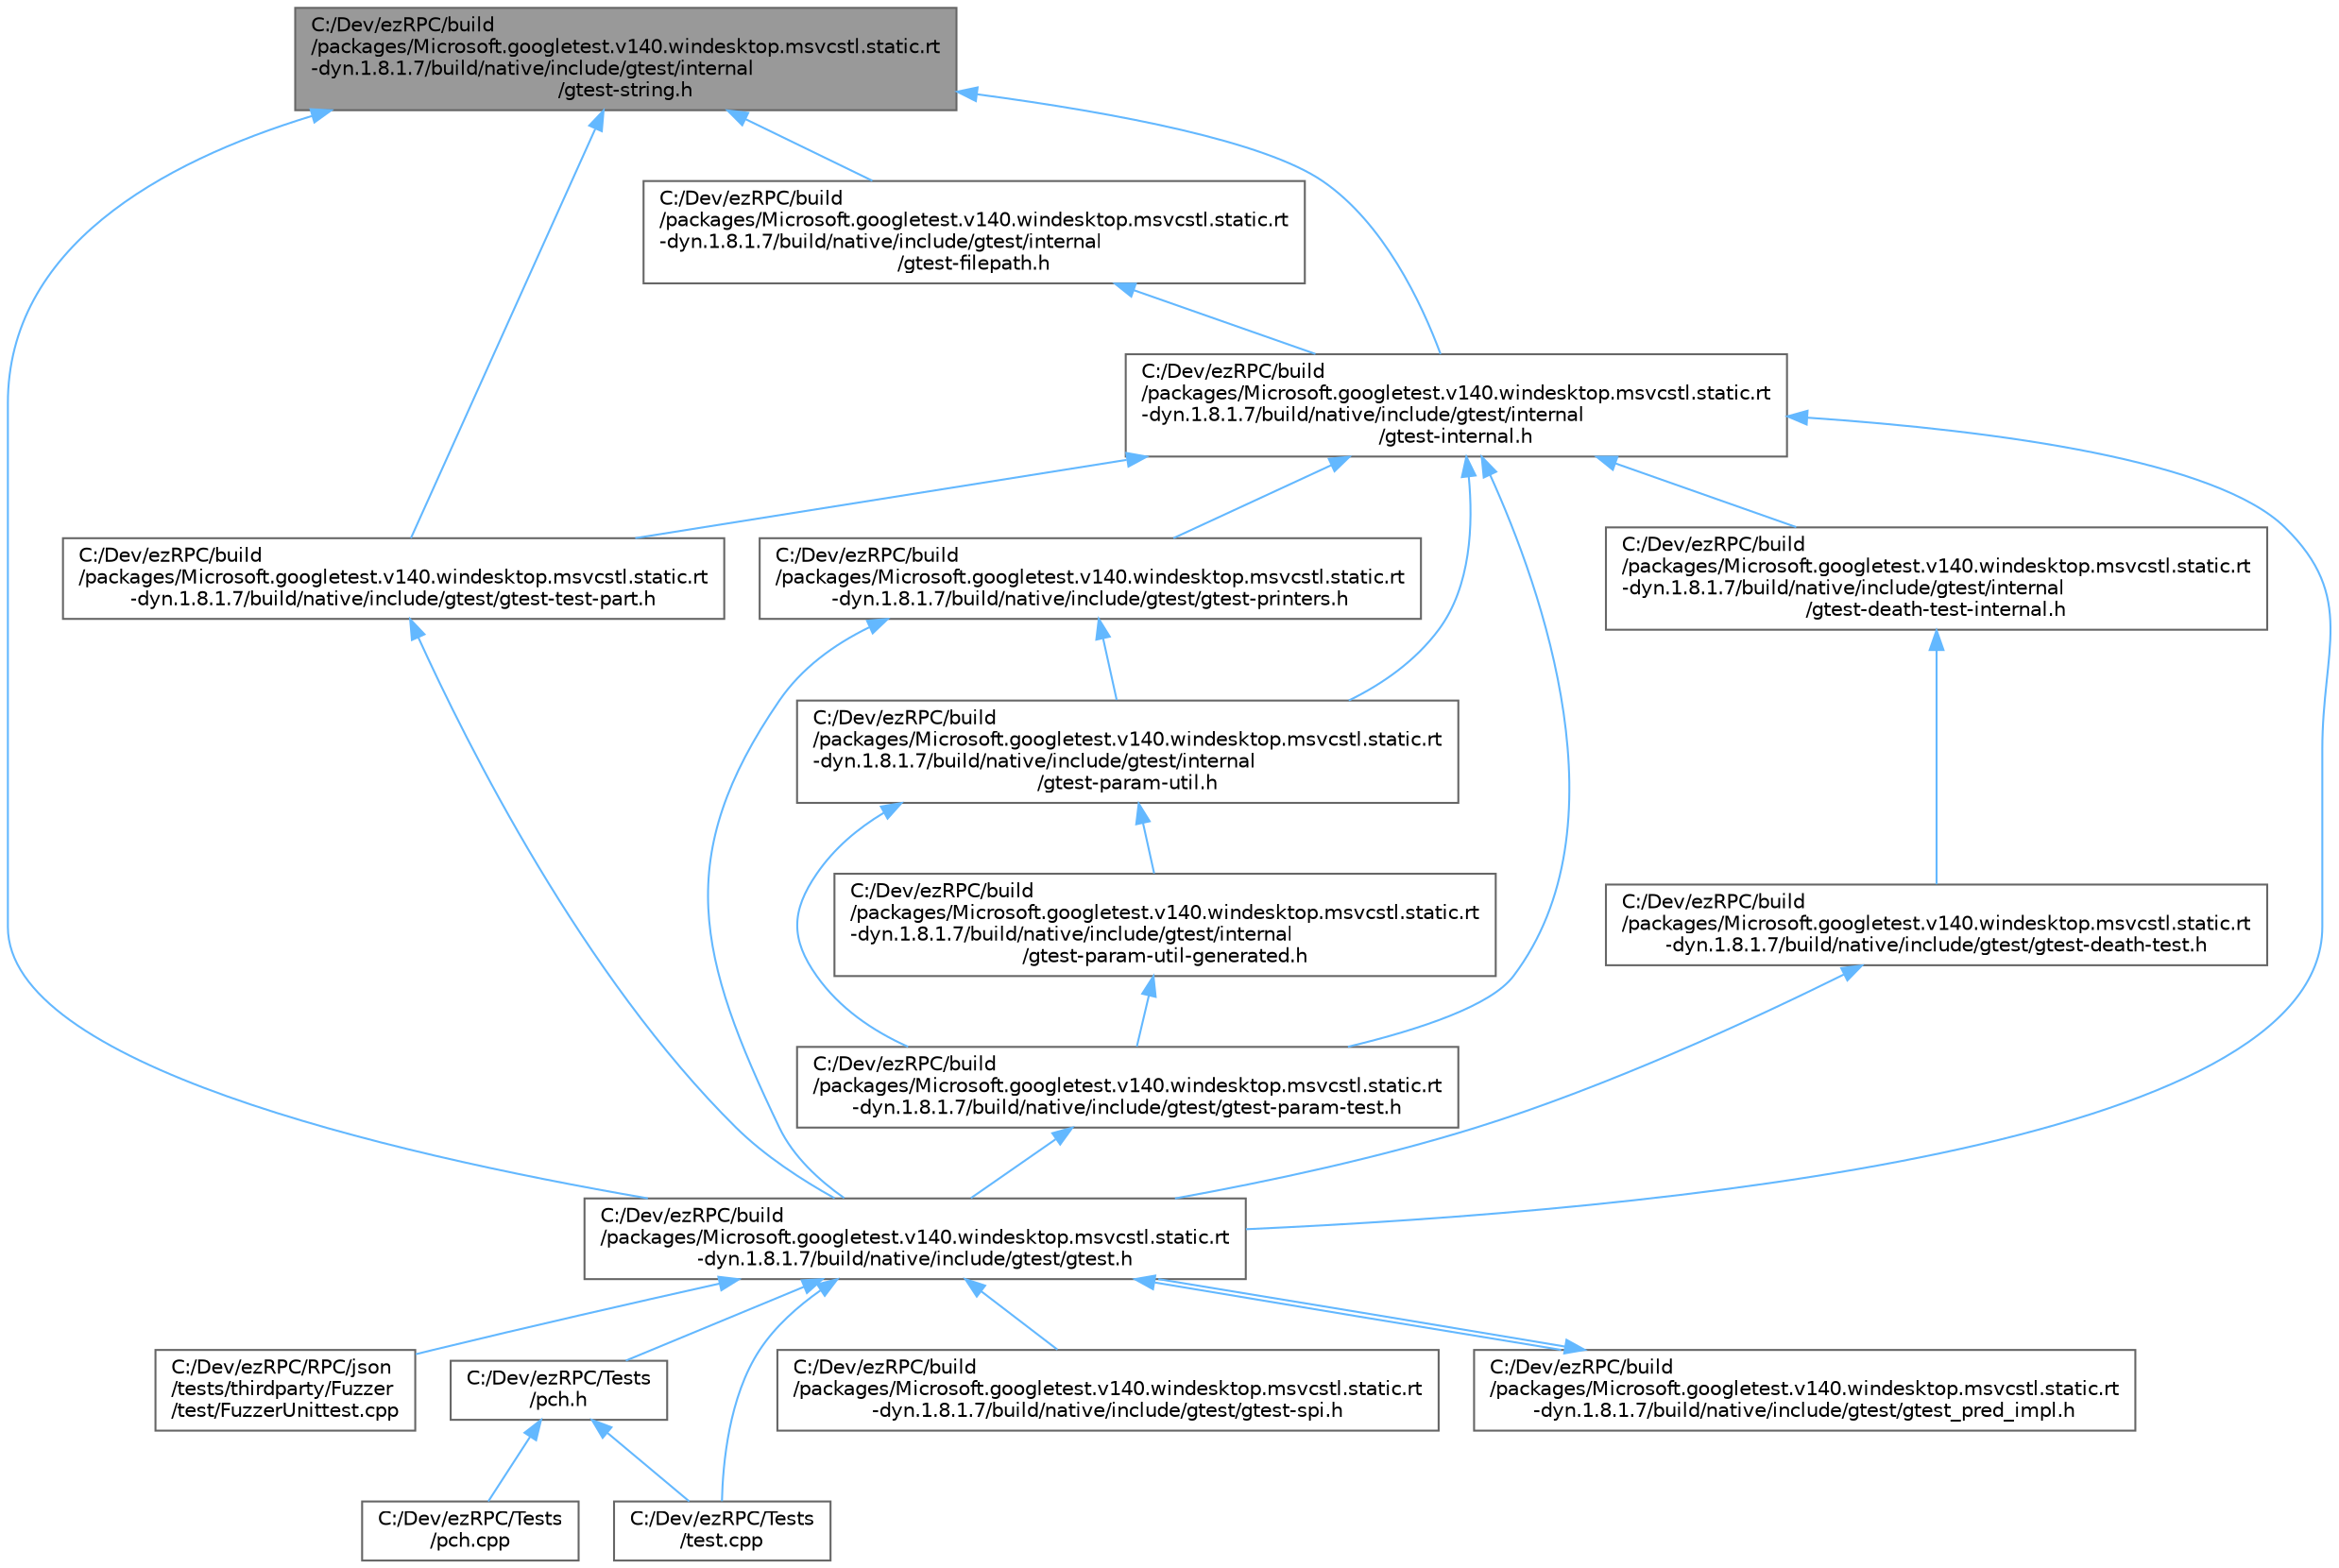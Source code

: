 digraph "C:/Dev/ezRPC/build/packages/Microsoft.googletest.v140.windesktop.msvcstl.static.rt-dyn.1.8.1.7/build/native/include/gtest/internal/gtest-string.h"
{
 // LATEX_PDF_SIZE
  bgcolor="transparent";
  edge [fontname=Helvetica,fontsize=10,labelfontname=Helvetica,labelfontsize=10];
  node [fontname=Helvetica,fontsize=10,shape=box,height=0.2,width=0.4];
  Node1 [id="Node000001",label="C:/Dev/ezRPC/build\l/packages/Microsoft.googletest.v140.windesktop.msvcstl.static.rt\l-dyn.1.8.1.7/build/native/include/gtest/internal\l/gtest-string.h",height=0.2,width=0.4,color="gray40", fillcolor="grey60", style="filled", fontcolor="black",tooltip=" "];
  Node1 -> Node2 [id="edge1_Node000001_Node000002",dir="back",color="steelblue1",style="solid",tooltip=" "];
  Node2 [id="Node000002",label="C:/Dev/ezRPC/build\l/packages/Microsoft.googletest.v140.windesktop.msvcstl.static.rt\l-dyn.1.8.1.7/build/native/include/gtest/gtest-test-part.h",height=0.2,width=0.4,color="grey40", fillcolor="white", style="filled",URL="$gtest-test-part_8h.html",tooltip=" "];
  Node2 -> Node3 [id="edge2_Node000002_Node000003",dir="back",color="steelblue1",style="solid",tooltip=" "];
  Node3 [id="Node000003",label="C:/Dev/ezRPC/build\l/packages/Microsoft.googletest.v140.windesktop.msvcstl.static.rt\l-dyn.1.8.1.7/build/native/include/gtest/gtest.h",height=0.2,width=0.4,color="grey40", fillcolor="white", style="filled",URL="$gtest_8h.html",tooltip=" "];
  Node3 -> Node4 [id="edge3_Node000003_Node000004",dir="back",color="steelblue1",style="solid",tooltip=" "];
  Node4 [id="Node000004",label="C:/Dev/ezRPC/RPC/json\l/tests/thirdparty/Fuzzer\l/test/FuzzerUnittest.cpp",height=0.2,width=0.4,color="grey40", fillcolor="white", style="filled",URL="$_fuzzer_unittest_8cpp.html",tooltip=" "];
  Node3 -> Node5 [id="edge4_Node000003_Node000005",dir="back",color="steelblue1",style="solid",tooltip=" "];
  Node5 [id="Node000005",label="C:/Dev/ezRPC/Tests\l/pch.h",height=0.2,width=0.4,color="grey40", fillcolor="white", style="filled",URL="$_tests_2pch_8h.html",tooltip=" "];
  Node5 -> Node6 [id="edge5_Node000005_Node000006",dir="back",color="steelblue1",style="solid",tooltip=" "];
  Node6 [id="Node000006",label="C:/Dev/ezRPC/Tests\l/pch.cpp",height=0.2,width=0.4,color="grey40", fillcolor="white", style="filled",URL="$_tests_2pch_8cpp.html",tooltip=" "];
  Node5 -> Node7 [id="edge6_Node000005_Node000007",dir="back",color="steelblue1",style="solid",tooltip=" "];
  Node7 [id="Node000007",label="C:/Dev/ezRPC/Tests\l/test.cpp",height=0.2,width=0.4,color="grey40", fillcolor="white", style="filled",URL="$_tests_2test_8cpp.html",tooltip=" "];
  Node3 -> Node7 [id="edge7_Node000003_Node000007",dir="back",color="steelblue1",style="solid",tooltip=" "];
  Node3 -> Node8 [id="edge8_Node000003_Node000008",dir="back",color="steelblue1",style="solid",tooltip=" "];
  Node8 [id="Node000008",label="C:/Dev/ezRPC/build\l/packages/Microsoft.googletest.v140.windesktop.msvcstl.static.rt\l-dyn.1.8.1.7/build/native/include/gtest/gtest-spi.h",height=0.2,width=0.4,color="grey40", fillcolor="white", style="filled",URL="$gtest-spi_8h.html",tooltip=" "];
  Node3 -> Node9 [id="edge9_Node000003_Node000009",dir="back",color="steelblue1",style="solid",tooltip=" "];
  Node9 [id="Node000009",label="C:/Dev/ezRPC/build\l/packages/Microsoft.googletest.v140.windesktop.msvcstl.static.rt\l-dyn.1.8.1.7/build/native/include/gtest/gtest_pred_impl.h",height=0.2,width=0.4,color="grey40", fillcolor="white", style="filled",URL="$gtest__pred__impl_8h.html",tooltip=" "];
  Node9 -> Node3 [id="edge10_Node000009_Node000003",dir="back",color="steelblue1",style="solid",tooltip=" "];
  Node1 -> Node3 [id="edge11_Node000001_Node000003",dir="back",color="steelblue1",style="solid",tooltip=" "];
  Node1 -> Node10 [id="edge12_Node000001_Node000010",dir="back",color="steelblue1",style="solid",tooltip=" "];
  Node10 [id="Node000010",label="C:/Dev/ezRPC/build\l/packages/Microsoft.googletest.v140.windesktop.msvcstl.static.rt\l-dyn.1.8.1.7/build/native/include/gtest/internal\l/gtest-filepath.h",height=0.2,width=0.4,color="grey40", fillcolor="white", style="filled",URL="$gtest-filepath_8h.html",tooltip=" "];
  Node10 -> Node11 [id="edge13_Node000010_Node000011",dir="back",color="steelblue1",style="solid",tooltip=" "];
  Node11 [id="Node000011",label="C:/Dev/ezRPC/build\l/packages/Microsoft.googletest.v140.windesktop.msvcstl.static.rt\l-dyn.1.8.1.7/build/native/include/gtest/internal\l/gtest-internal.h",height=0.2,width=0.4,color="grey40", fillcolor="white", style="filled",URL="$gtest-internal_8h.html",tooltip=" "];
  Node11 -> Node12 [id="edge14_Node000011_Node000012",dir="back",color="steelblue1",style="solid",tooltip=" "];
  Node12 [id="Node000012",label="C:/Dev/ezRPC/build\l/packages/Microsoft.googletest.v140.windesktop.msvcstl.static.rt\l-dyn.1.8.1.7/build/native/include/gtest/gtest-param-test.h",height=0.2,width=0.4,color="grey40", fillcolor="white", style="filled",URL="$gtest-param-test_8h.html",tooltip=" "];
  Node12 -> Node3 [id="edge15_Node000012_Node000003",dir="back",color="steelblue1",style="solid",tooltip=" "];
  Node11 -> Node13 [id="edge16_Node000011_Node000013",dir="back",color="steelblue1",style="solid",tooltip=" "];
  Node13 [id="Node000013",label="C:/Dev/ezRPC/build\l/packages/Microsoft.googletest.v140.windesktop.msvcstl.static.rt\l-dyn.1.8.1.7/build/native/include/gtest/gtest-printers.h",height=0.2,width=0.4,color="grey40", fillcolor="white", style="filled",URL="$gtest-printers_8h.html",tooltip=" "];
  Node13 -> Node3 [id="edge17_Node000013_Node000003",dir="back",color="steelblue1",style="solid",tooltip=" "];
  Node13 -> Node14 [id="edge18_Node000013_Node000014",dir="back",color="steelblue1",style="solid",tooltip=" "];
  Node14 [id="Node000014",label="C:/Dev/ezRPC/build\l/packages/Microsoft.googletest.v140.windesktop.msvcstl.static.rt\l-dyn.1.8.1.7/build/native/include/gtest/internal\l/gtest-param-util.h",height=0.2,width=0.4,color="grey40", fillcolor="white", style="filled",URL="$gtest-param-util_8h.html",tooltip=" "];
  Node14 -> Node12 [id="edge19_Node000014_Node000012",dir="back",color="steelblue1",style="solid",tooltip=" "];
  Node14 -> Node15 [id="edge20_Node000014_Node000015",dir="back",color="steelblue1",style="solid",tooltip=" "];
  Node15 [id="Node000015",label="C:/Dev/ezRPC/build\l/packages/Microsoft.googletest.v140.windesktop.msvcstl.static.rt\l-dyn.1.8.1.7/build/native/include/gtest/internal\l/gtest-param-util-generated.h",height=0.2,width=0.4,color="grey40", fillcolor="white", style="filled",URL="$gtest-param-util-generated_8h.html",tooltip=" "];
  Node15 -> Node12 [id="edge21_Node000015_Node000012",dir="back",color="steelblue1",style="solid",tooltip=" "];
  Node11 -> Node2 [id="edge22_Node000011_Node000002",dir="back",color="steelblue1",style="solid",tooltip=" "];
  Node11 -> Node3 [id="edge23_Node000011_Node000003",dir="back",color="steelblue1",style="solid",tooltip=" "];
  Node11 -> Node16 [id="edge24_Node000011_Node000016",dir="back",color="steelblue1",style="solid",tooltip=" "];
  Node16 [id="Node000016",label="C:/Dev/ezRPC/build\l/packages/Microsoft.googletest.v140.windesktop.msvcstl.static.rt\l-dyn.1.8.1.7/build/native/include/gtest/internal\l/gtest-death-test-internal.h",height=0.2,width=0.4,color="grey40", fillcolor="white", style="filled",URL="$gtest-death-test-internal_8h.html",tooltip=" "];
  Node16 -> Node17 [id="edge25_Node000016_Node000017",dir="back",color="steelblue1",style="solid",tooltip=" "];
  Node17 [id="Node000017",label="C:/Dev/ezRPC/build\l/packages/Microsoft.googletest.v140.windesktop.msvcstl.static.rt\l-dyn.1.8.1.7/build/native/include/gtest/gtest-death-test.h",height=0.2,width=0.4,color="grey40", fillcolor="white", style="filled",URL="$gtest-death-test_8h.html",tooltip=" "];
  Node17 -> Node3 [id="edge26_Node000017_Node000003",dir="back",color="steelblue1",style="solid",tooltip=" "];
  Node11 -> Node14 [id="edge27_Node000011_Node000014",dir="back",color="steelblue1",style="solid",tooltip=" "];
  Node1 -> Node11 [id="edge28_Node000001_Node000011",dir="back",color="steelblue1",style="solid",tooltip=" "];
}
